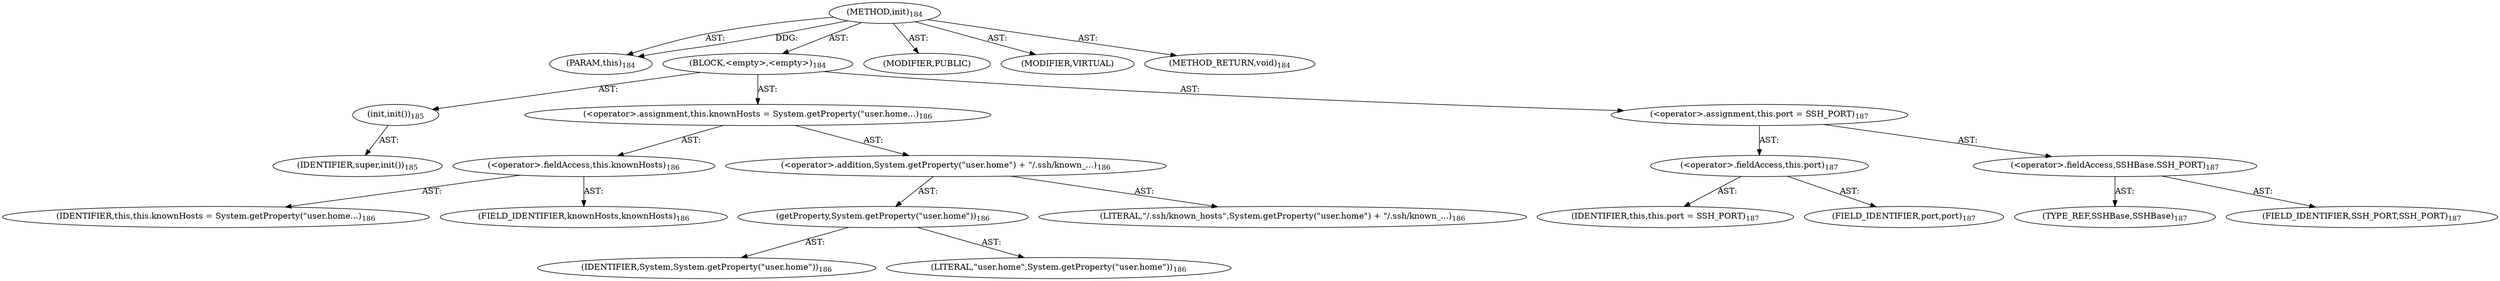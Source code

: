 digraph "init" {  
"111669149709" [label = <(METHOD,init)<SUB>184</SUB>> ]
"115964116995" [label = <(PARAM,this)<SUB>184</SUB>> ]
"25769803789" [label = <(BLOCK,&lt;empty&gt;,&lt;empty&gt;)<SUB>184</SUB>> ]
"30064771104" [label = <(init,init())<SUB>185</SUB>> ]
"68719476766" [label = <(IDENTIFIER,super,init())<SUB>185</SUB>> ]
"30064771105" [label = <(&lt;operator&gt;.assignment,this.knownHosts = System.getProperty(&quot;user.home...)<SUB>186</SUB>> ]
"30064771106" [label = <(&lt;operator&gt;.fieldAccess,this.knownHosts)<SUB>186</SUB>> ]
"68719476739" [label = <(IDENTIFIER,this,this.knownHosts = System.getProperty(&quot;user.home...)<SUB>186</SUB>> ]
"55834574865" [label = <(FIELD_IDENTIFIER,knownHosts,knownHosts)<SUB>186</SUB>> ]
"30064771107" [label = <(&lt;operator&gt;.addition,System.getProperty(&quot;user.home&quot;) + &quot;/.ssh/known_...)<SUB>186</SUB>> ]
"30064771108" [label = <(getProperty,System.getProperty(&quot;user.home&quot;))<SUB>186</SUB>> ]
"68719476767" [label = <(IDENTIFIER,System,System.getProperty(&quot;user.home&quot;))<SUB>186</SUB>> ]
"90194313217" [label = <(LITERAL,&quot;user.home&quot;,System.getProperty(&quot;user.home&quot;))<SUB>186</SUB>> ]
"90194313218" [label = <(LITERAL,&quot;/.ssh/known_hosts&quot;,System.getProperty(&quot;user.home&quot;) + &quot;/.ssh/known_...)<SUB>186</SUB>> ]
"30064771109" [label = <(&lt;operator&gt;.assignment,this.port = SSH_PORT)<SUB>187</SUB>> ]
"30064771110" [label = <(&lt;operator&gt;.fieldAccess,this.port)<SUB>187</SUB>> ]
"68719476740" [label = <(IDENTIFIER,this,this.port = SSH_PORT)<SUB>187</SUB>> ]
"55834574866" [label = <(FIELD_IDENTIFIER,port,port)<SUB>187</SUB>> ]
"30064771111" [label = <(&lt;operator&gt;.fieldAccess,SSHBase.SSH_PORT)<SUB>187</SUB>> ]
"180388626433" [label = <(TYPE_REF,SSHBase,SSHBase)<SUB>187</SUB>> ]
"55834574867" [label = <(FIELD_IDENTIFIER,SSH_PORT,SSH_PORT)<SUB>187</SUB>> ]
"133143986210" [label = <(MODIFIER,PUBLIC)> ]
"133143986211" [label = <(MODIFIER,VIRTUAL)> ]
"128849018893" [label = <(METHOD_RETURN,void)<SUB>184</SUB>> ]
  "111669149709" -> "115964116995"  [ label = "AST: "] 
  "111669149709" -> "25769803789"  [ label = "AST: "] 
  "111669149709" -> "133143986210"  [ label = "AST: "] 
  "111669149709" -> "133143986211"  [ label = "AST: "] 
  "111669149709" -> "128849018893"  [ label = "AST: "] 
  "25769803789" -> "30064771104"  [ label = "AST: "] 
  "25769803789" -> "30064771105"  [ label = "AST: "] 
  "25769803789" -> "30064771109"  [ label = "AST: "] 
  "30064771104" -> "68719476766"  [ label = "AST: "] 
  "30064771105" -> "30064771106"  [ label = "AST: "] 
  "30064771105" -> "30064771107"  [ label = "AST: "] 
  "30064771106" -> "68719476739"  [ label = "AST: "] 
  "30064771106" -> "55834574865"  [ label = "AST: "] 
  "30064771107" -> "30064771108"  [ label = "AST: "] 
  "30064771107" -> "90194313218"  [ label = "AST: "] 
  "30064771108" -> "68719476767"  [ label = "AST: "] 
  "30064771108" -> "90194313217"  [ label = "AST: "] 
  "30064771109" -> "30064771110"  [ label = "AST: "] 
  "30064771109" -> "30064771111"  [ label = "AST: "] 
  "30064771110" -> "68719476740"  [ label = "AST: "] 
  "30064771110" -> "55834574866"  [ label = "AST: "] 
  "30064771111" -> "180388626433"  [ label = "AST: "] 
  "30064771111" -> "55834574867"  [ label = "AST: "] 
  "111669149709" -> "115964116995"  [ label = "DDG: "] 
}
